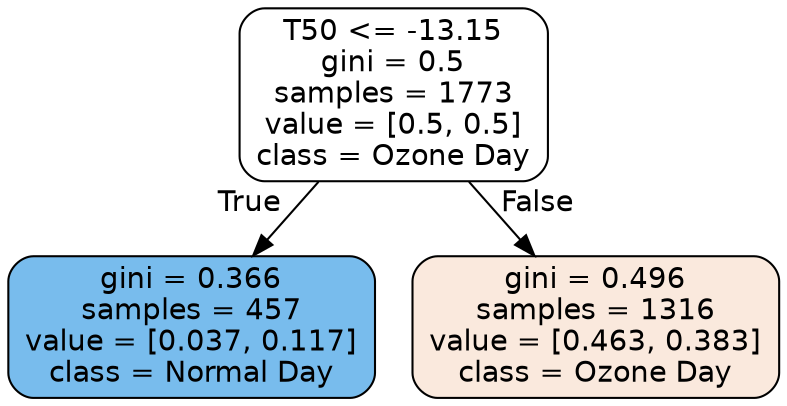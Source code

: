 digraph Tree {
node [shape=box, style="filled, rounded", color="black", fontname=helvetica] ;
edge [fontname=helvetica] ;
0 [label="T50 <= -13.15\ngini = 0.5\nsamples = 1773\nvalue = [0.5, 0.5]\nclass = Ozone Day", fillcolor="#ffffff"] ;
1 [label="gini = 0.366\nsamples = 457\nvalue = [0.037, 0.117]\nclass = Normal Day", fillcolor="#78bced"] ;
0 -> 1 [labeldistance=2.5, labelangle=45, headlabel="True"] ;
2 [label="gini = 0.496\nsamples = 1316\nvalue = [0.463, 0.383]\nclass = Ozone Day", fillcolor="#fae9dd"] ;
0 -> 2 [labeldistance=2.5, labelangle=-45, headlabel="False"] ;
}